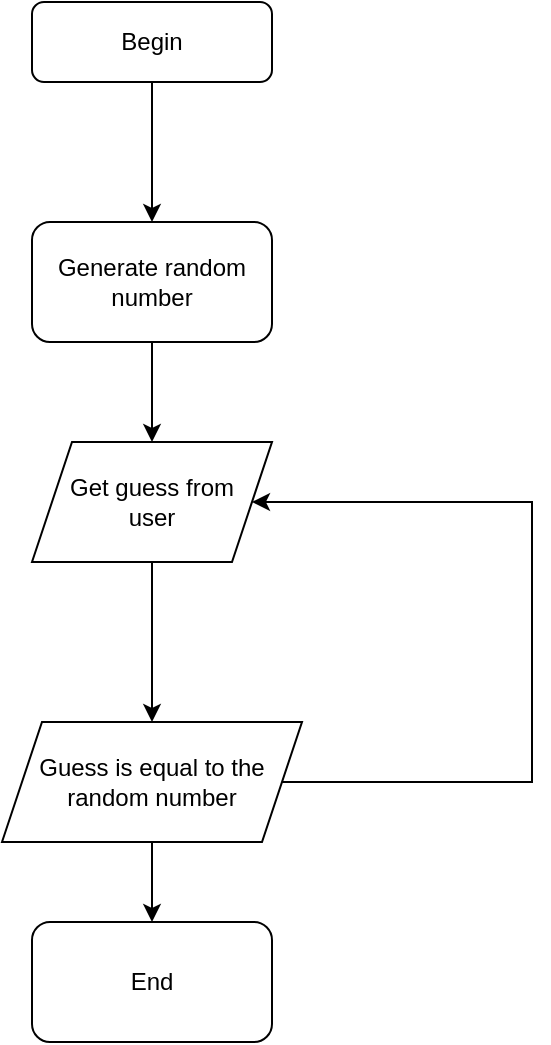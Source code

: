 <mxfile version="24.2.1" type="github">
  <diagram id="C5RBs43oDa-KdzZeNtuy" name="Page-1">
    <mxGraphModel dx="1414" dy="731" grid="1" gridSize="10" guides="1" tooltips="1" connect="1" arrows="1" fold="1" page="1" pageScale="1" pageWidth="827" pageHeight="1169" math="0" shadow="0">
      <root>
        <mxCell id="WIyWlLk6GJQsqaUBKTNV-0" />
        <mxCell id="WIyWlLk6GJQsqaUBKTNV-1" parent="WIyWlLk6GJQsqaUBKTNV-0" />
        <mxCell id="LDzCjn3X0eq9NTVEyMkT-1" value="" style="edgeStyle=orthogonalEdgeStyle;rounded=0;orthogonalLoop=1;jettySize=auto;html=1;" edge="1" parent="WIyWlLk6GJQsqaUBKTNV-1" source="WIyWlLk6GJQsqaUBKTNV-3" target="LDzCjn3X0eq9NTVEyMkT-0">
          <mxGeometry relative="1" as="geometry" />
        </mxCell>
        <mxCell id="WIyWlLk6GJQsqaUBKTNV-3" value="Begin" style="rounded=1;whiteSpace=wrap;html=1;fontSize=12;glass=0;strokeWidth=1;shadow=0;" parent="WIyWlLk6GJQsqaUBKTNV-1" vertex="1">
          <mxGeometry x="160" y="80" width="120" height="40" as="geometry" />
        </mxCell>
        <mxCell id="LDzCjn3X0eq9NTVEyMkT-3" value="" style="edgeStyle=orthogonalEdgeStyle;rounded=0;orthogonalLoop=1;jettySize=auto;html=1;" edge="1" parent="WIyWlLk6GJQsqaUBKTNV-1" source="LDzCjn3X0eq9NTVEyMkT-0" target="LDzCjn3X0eq9NTVEyMkT-2">
          <mxGeometry relative="1" as="geometry" />
        </mxCell>
        <mxCell id="LDzCjn3X0eq9NTVEyMkT-0" value="Generate random number" style="whiteSpace=wrap;html=1;rounded=1;glass=0;strokeWidth=1;shadow=0;" vertex="1" parent="WIyWlLk6GJQsqaUBKTNV-1">
          <mxGeometry x="160" y="190" width="120" height="60" as="geometry" />
        </mxCell>
        <mxCell id="LDzCjn3X0eq9NTVEyMkT-5" value="" style="edgeStyle=orthogonalEdgeStyle;rounded=0;orthogonalLoop=1;jettySize=auto;html=1;" edge="1" parent="WIyWlLk6GJQsqaUBKTNV-1" source="LDzCjn3X0eq9NTVEyMkT-2" target="LDzCjn3X0eq9NTVEyMkT-4">
          <mxGeometry relative="1" as="geometry" />
        </mxCell>
        <mxCell id="LDzCjn3X0eq9NTVEyMkT-2" value="&lt;div&gt;Get guess from&lt;/div&gt;&lt;div&gt;user&lt;br&gt;&lt;/div&gt;" style="shape=parallelogram;perimeter=parallelogramPerimeter;whiteSpace=wrap;html=1;fixedSize=1;" vertex="1" parent="WIyWlLk6GJQsqaUBKTNV-1">
          <mxGeometry x="160" y="300" width="120" height="60" as="geometry" />
        </mxCell>
        <mxCell id="LDzCjn3X0eq9NTVEyMkT-9" value="" style="edgeStyle=orthogonalEdgeStyle;rounded=0;orthogonalLoop=1;jettySize=auto;html=1;" edge="1" parent="WIyWlLk6GJQsqaUBKTNV-1" source="LDzCjn3X0eq9NTVEyMkT-4" target="LDzCjn3X0eq9NTVEyMkT-8">
          <mxGeometry relative="1" as="geometry" />
        </mxCell>
        <mxCell id="LDzCjn3X0eq9NTVEyMkT-10" style="edgeStyle=orthogonalEdgeStyle;rounded=0;orthogonalLoop=1;jettySize=auto;html=1;exitX=1;exitY=0.5;exitDx=0;exitDy=0;entryX=1;entryY=0.5;entryDx=0;entryDy=0;" edge="1" parent="WIyWlLk6GJQsqaUBKTNV-1" source="LDzCjn3X0eq9NTVEyMkT-4" target="LDzCjn3X0eq9NTVEyMkT-2">
          <mxGeometry relative="1" as="geometry">
            <Array as="points">
              <mxPoint x="410" y="470" />
              <mxPoint x="410" y="330" />
            </Array>
          </mxGeometry>
        </mxCell>
        <mxCell id="LDzCjn3X0eq9NTVEyMkT-4" value="Guess is equal to the random number" style="shape=parallelogram;perimeter=parallelogramPerimeter;whiteSpace=wrap;html=1;fixedSize=1;" vertex="1" parent="WIyWlLk6GJQsqaUBKTNV-1">
          <mxGeometry x="145" y="440" width="150" height="60" as="geometry" />
        </mxCell>
        <mxCell id="LDzCjn3X0eq9NTVEyMkT-8" value="End" style="rounded=1;whiteSpace=wrap;html=1;" vertex="1" parent="WIyWlLk6GJQsqaUBKTNV-1">
          <mxGeometry x="160" y="540" width="120" height="60" as="geometry" />
        </mxCell>
      </root>
    </mxGraphModel>
  </diagram>
</mxfile>
